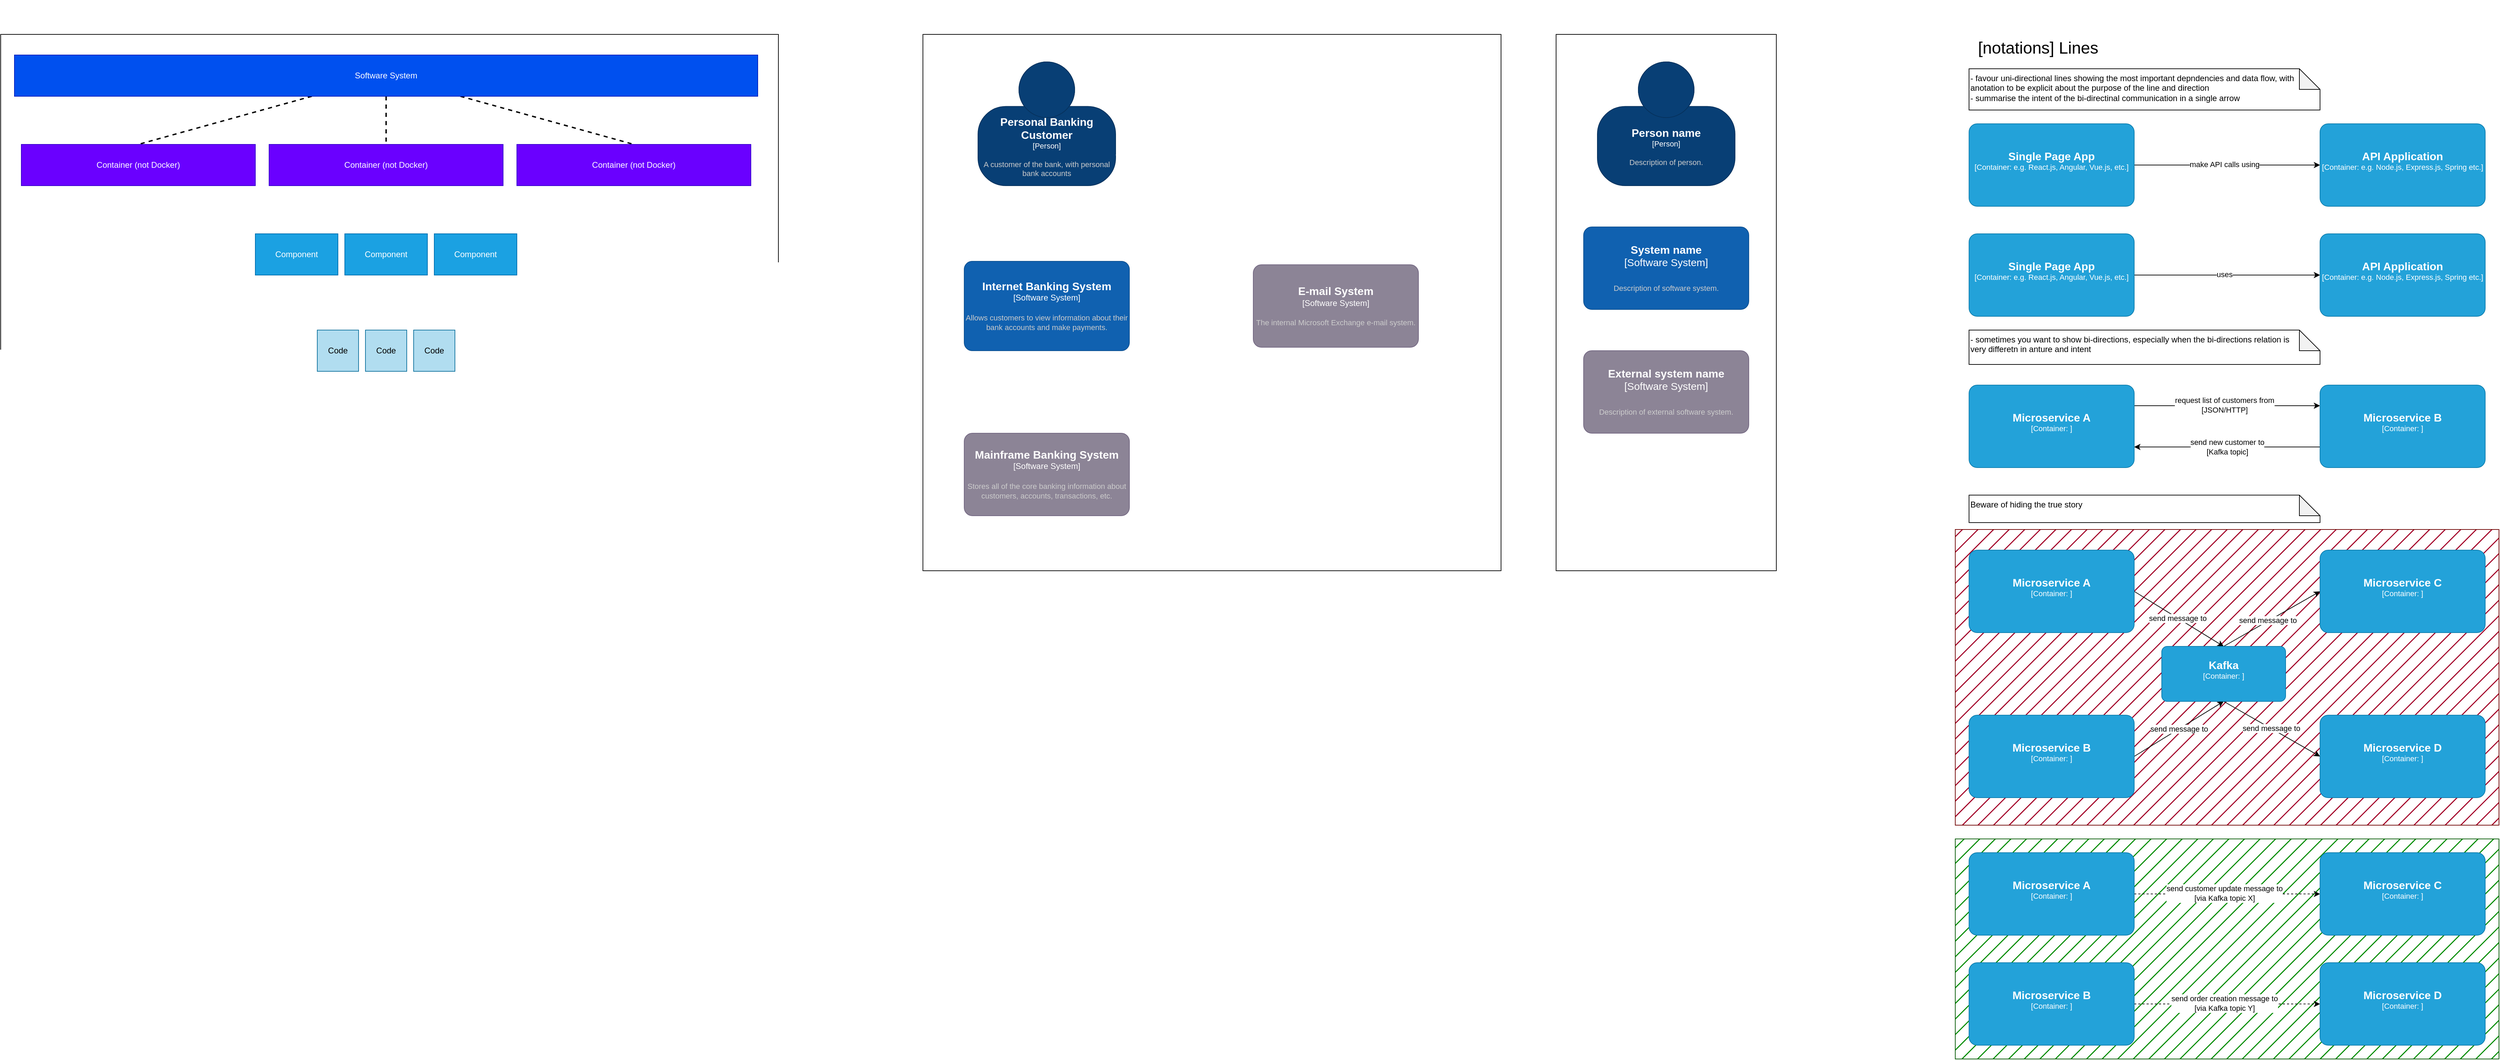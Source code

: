 <mxfile>
    <diagram id="w_MZPafQV1lOhArdWrMO" name="Page-1">
        <mxGraphModel dx="3709" dy="1473" grid="1" gridSize="10" guides="1" tooltips="1" connect="1" arrows="1" fold="1" page="1" pageScale="1" pageWidth="850" pageHeight="1100" math="0" shadow="0">
            <root>
                <mxCell id="0"/>
                <mxCell id="1" parent="0"/>
                <mxCell id="92" value="" style="whiteSpace=wrap;html=1;" vertex="1" parent="1">
                    <mxGeometry x="-820" y="90" width="1130" height="610" as="geometry"/>
                </mxCell>
                <mxCell id="81" value="" style="whiteSpace=wrap;html=1;fontSize=11;fillStyle=hatch;fillColor=#a20025;fontColor=#ffffff;strokeColor=#6F0000;" parent="1" vertex="1">
                    <mxGeometry x="2020" y="810" width="790" height="430" as="geometry"/>
                </mxCell>
                <mxCell id="91" value="" style="whiteSpace=wrap;html=1;fontSize=11;fillStyle=hatch;fillColor=#008a00;fontColor=#ffffff;strokeColor=#005700;" parent="1" vertex="1">
                    <mxGeometry x="2020" y="1260" width="790" height="320" as="geometry"/>
                </mxCell>
                <mxCell id="45" value="" style="whiteSpace=wrap;html=1;rounded=0;fontSize=12;fontColor=#FFFFFF;" parent="1" vertex="1">
                    <mxGeometry x="1440" y="90" width="320" height="780" as="geometry"/>
                </mxCell>
                <mxCell id="38" value="&lt;font style=&quot;&quot;&gt;&lt;font style=&quot;font-size: 23px;&quot;&gt;[system context] Internet Banking System&lt;/font&gt;&lt;br&gt;&lt;font style=&quot;font-size: 15px;&quot;&gt;The system context diagram from the Internet Banking System&lt;/font&gt;&lt;br&gt;&lt;/font&gt;" style="whiteSpace=wrap;html=1;rounded=0;fontSize=12;fontColor=#FFFFFF;align=left;verticalAlign=bottom;" parent="1" vertex="1">
                    <mxGeometry x="520" y="90" width="840" height="780" as="geometry"/>
                </mxCell>
                <mxCell id="12" style="edgeStyle=none;html=1;entryX=0.5;entryY=0;entryDx=0;entryDy=0;endArrow=none;endFill=0;dashed=1;strokeWidth=2;" parent="1" source="2" target="4" edge="1">
                    <mxGeometry relative="1" as="geometry"/>
                </mxCell>
                <mxCell id="13" style="edgeStyle=none;html=1;endArrow=none;endFill=0;dashed=1;strokeWidth=2;" parent="1" source="2" target="3" edge="1">
                    <mxGeometry relative="1" as="geometry"/>
                </mxCell>
                <mxCell id="14" style="edgeStyle=none;html=1;entryX=0.5;entryY=0;entryDx=0;entryDy=0;endArrow=none;endFill=0;dashed=1;strokeWidth=2;" parent="1" source="2" target="5" edge="1">
                    <mxGeometry relative="1" as="geometry"/>
                </mxCell>
                <mxCell id="2" value="Software System" style="whiteSpace=wrap;html=1;fillColor=#0050ef;fontColor=#ffffff;strokeColor=#001DBC;" parent="1" vertex="1">
                    <mxGeometry x="-800" y="120" width="1080" height="60" as="geometry"/>
                </mxCell>
                <mxCell id="15" style="edgeStyle=none;html=1;entryX=0.5;entryY=0;entryDx=0;entryDy=0;fillColor=#1ba1e2;strokeColor=#FFFFFF;dashed=1;endArrow=none;endFill=0;strokeWidth=2;" parent="1" source="3" target="7" edge="1">
                    <mxGeometry relative="1" as="geometry"/>
                </mxCell>
                <mxCell id="16" style="edgeStyle=none;html=1;fillColor=#1ba1e2;strokeColor=#FFFFFF;dashed=1;endArrow=none;endFill=0;strokeWidth=2;" parent="1" source="3" target="6" edge="1">
                    <mxGeometry relative="1" as="geometry"/>
                </mxCell>
                <mxCell id="17" style="edgeStyle=none;html=1;entryX=0.5;entryY=0;entryDx=0;entryDy=0;fillColor=#1ba1e2;strokeColor=#FFFFFF;dashed=1;endArrow=none;endFill=0;strokeWidth=2;" parent="1" source="3" target="8" edge="1">
                    <mxGeometry relative="1" as="geometry"/>
                </mxCell>
                <mxCell id="3" value="Container (not Docker)" style="whiteSpace=wrap;html=1;fillColor=#6a00ff;fontColor=#ffffff;strokeColor=#3700CC;" parent="1" vertex="1">
                    <mxGeometry x="-430" y="250" width="340" height="60" as="geometry"/>
                </mxCell>
                <mxCell id="4" value="Container (not Docker)" style="whiteSpace=wrap;html=1;fillColor=#6a00ff;fontColor=#ffffff;strokeColor=#3700CC;" parent="1" vertex="1">
                    <mxGeometry x="-70" y="250" width="340" height="60" as="geometry"/>
                </mxCell>
                <mxCell id="5" value="Container (not Docker)" style="whiteSpace=wrap;html=1;fillColor=#6a00ff;fontColor=#ffffff;strokeColor=#3700CC;" parent="1" vertex="1">
                    <mxGeometry x="-790" y="250" width="340" height="60" as="geometry"/>
                </mxCell>
                <mxCell id="18" style="edgeStyle=none;html=1;entryX=0.5;entryY=0;entryDx=0;entryDy=0;fillColor=#1ba1e2;strokeColor=#FFFFFF;dashed=1;endArrow=none;endFill=0;strokeWidth=2;" parent="1" source="6" target="10" edge="1">
                    <mxGeometry relative="1" as="geometry"/>
                </mxCell>
                <mxCell id="19" style="edgeStyle=none;html=1;fillColor=#1ba1e2;strokeColor=#FFFFFF;dashed=1;endArrow=none;endFill=0;strokeWidth=2;" parent="1" source="6" target="9" edge="1">
                    <mxGeometry relative="1" as="geometry"/>
                </mxCell>
                <mxCell id="20" style="edgeStyle=none;html=1;entryX=0.5;entryY=0;entryDx=0;entryDy=0;fillColor=#1ba1e2;strokeColor=#FFFFFF;dashed=1;endArrow=none;endFill=0;strokeWidth=2;" parent="1" source="6" target="11" edge="1">
                    <mxGeometry relative="1" as="geometry"/>
                </mxCell>
                <mxCell id="6" value="Component" style="whiteSpace=wrap;html=1;fillColor=#1ba1e2;fontColor=#ffffff;strokeColor=#006EAF;" parent="1" vertex="1">
                    <mxGeometry x="-320" y="380" width="120" height="60" as="geometry"/>
                </mxCell>
                <mxCell id="7" value="Component" style="whiteSpace=wrap;html=1;fillColor=#1ba1e2;fontColor=#ffffff;strokeColor=#006EAF;" parent="1" vertex="1">
                    <mxGeometry x="-190" y="380" width="120" height="60" as="geometry"/>
                </mxCell>
                <mxCell id="8" value="Component" style="whiteSpace=wrap;html=1;fillColor=#1ba1e2;fontColor=#ffffff;strokeColor=#006EAF;" parent="1" vertex="1">
                    <mxGeometry x="-450" y="380" width="120" height="60" as="geometry"/>
                </mxCell>
                <mxCell id="9" value="Code" style="whiteSpace=wrap;html=1;fillColor=#b1ddf0;strokeColor=#10739e;fontColor=#000000;" parent="1" vertex="1">
                    <mxGeometry x="-290" y="520" width="60" height="60" as="geometry"/>
                </mxCell>
                <mxCell id="10" value="Code" style="whiteSpace=wrap;html=1;fillColor=#b1ddf0;strokeColor=#10739e;fontColor=#000000;" parent="1" vertex="1">
                    <mxGeometry x="-220" y="520" width="60" height="60" as="geometry"/>
                </mxCell>
                <mxCell id="11" value="Code" style="whiteSpace=wrap;html=1;fillColor=#b1ddf0;strokeColor=#10739e;fontColor=#000000;" parent="1" vertex="1">
                    <mxGeometry x="-360" y="520" width="60" height="60" as="geometry"/>
                </mxCell>
                <mxCell id="21" value="A &lt;b&gt;software system&lt;/b&gt; si made up of one or more &lt;b&gt;containers&lt;/b&gt; (application and data stoers),&lt;br&gt;&amp;nbsp;each of which contains one or more &lt;b&gt;components,&lt;/b&gt; which in turn are&lt;br&gt;implemented by one or more &lt;b&gt;code&lt;/b&gt; elements (classes, objects, functions, etc.)" style="text;html=1;align=center;verticalAlign=middle;resizable=0;points=[];autosize=1;strokeColor=none;fillColor=none;fontColor=#FFFFFF;" parent="1" vertex="1">
                    <mxGeometry x="-505" y="620" width="490" height="60" as="geometry"/>
                </mxCell>
                <mxCell id="22" value="&lt;font style=&quot;font-size: 24px;&quot;&gt;1. System Context diagram&lt;/font&gt;" style="text;html=1;align=center;verticalAlign=middle;resizable=0;points=[];autosize=1;strokeColor=none;fillColor=none;fontColor=#FFFFFF;" parent="1" vertex="1">
                    <mxGeometry x="520" y="40" width="310" height="40" as="geometry"/>
                </mxCell>
                <mxCell id="26" style="edgeStyle=none;html=1;strokeColor=#FFFFFF;strokeWidth=2;fontSize=24;fontColor=#FFFFFF;endArrow=classic;endFill=1;" parent="1" source="23" target="24" edge="1">
                    <mxGeometry relative="1" as="geometry"/>
                </mxCell>
                <mxCell id="27" value="" style="edgeStyle=none;html=1;strokeColor=#FFFFFF;strokeWidth=2;fontSize=24;fontColor=#FFFFFF;endArrow=classic;endFill=1;" parent="1" source="23" target="24" edge="1">
                    <mxGeometry relative="1" as="geometry"/>
                </mxCell>
                <mxCell id="28" value="&lt;font style=&quot;font-size: 12px;&quot;&gt;Views account balances, &lt;br&gt;and makes payments using&lt;/font&gt;" style="edgeStyle=none;html=1;strokeColor=#FFFFFF;strokeWidth=2;fontSize=12;fontColor=#FFFFFF;endArrow=classic;endFill=1;align=center;" parent="1" source="23" target="24" edge="1">
                    <mxGeometry relative="1" as="geometry"/>
                </mxCell>
                <object placeholders="1" c4Name="Personal Banking Customer" c4Type="Person" c4Description="A customer of the bank, with personal bank accounts" label="&lt;font style=&quot;font-size: 16px&quot;&gt;&lt;b&gt;%c4Name%&lt;/b&gt;&lt;/font&gt;&lt;div&gt;[%c4Type%]&lt;/div&gt;&lt;br&gt;&lt;div&gt;&lt;font style=&quot;font-size: 11px&quot;&gt;&lt;font color=&quot;#cccccc&quot;&gt;%c4Description%&lt;/font&gt;&lt;/div&gt;" id="23">
                    <mxCell style="html=1;fontSize=11;dashed=0;whiteSpace=wrap;fillColor=#083F75;strokeColor=#06315C;fontColor=#ffffff;shape=mxgraph.c4.person2;align=center;metaEdit=1;points=[[0.5,0,0],[1,0.5,0],[1,0.75,0],[0.75,1,0],[0.5,1,0],[0.25,1,0],[0,0.75,0],[0,0.5,0]];resizable=0;" parent="1" vertex="1">
                        <mxGeometry x="600" y="130" width="200" height="180" as="geometry"/>
                    </mxCell>
                </object>
                <mxCell id="31" style="edgeStyle=none;html=1;strokeColor=#FFFFFF;strokeWidth=2;fontSize=12;fontColor=#FFFFFF;endArrow=classic;endFill=1;dashed=1;" parent="1" source="24" target="30" edge="1">
                    <mxGeometry relative="1" as="geometry"/>
                </mxCell>
                <mxCell id="32" value="Sends e-mail using" style="edgeLabel;html=1;align=center;verticalAlign=middle;resizable=0;points=[];fontSize=12;fontColor=#FFFFFF;" parent="31" vertex="1" connectable="0">
                    <mxGeometry x="-0.052" y="-1" relative="1" as="geometry">
                        <mxPoint as="offset"/>
                    </mxGeometry>
                </mxCell>
                <mxCell id="36" style="edgeStyle=none;html=1;dashed=1;strokeColor=#FFFFFF;strokeWidth=2;fontSize=12;fontColor=#FFFFFF;endArrow=classic;endFill=1;" parent="1" source="24" target="35" edge="1">
                    <mxGeometry relative="1" as="geometry"/>
                </mxCell>
                <mxCell id="37" value="Gets account information from,&lt;br&gt;and makes payments using" style="edgeLabel;html=1;align=center;verticalAlign=middle;resizable=0;points=[];fontSize=12;fontColor=#FFFFFF;" parent="36" vertex="1" connectable="0">
                    <mxGeometry x="-0.106" y="-1" relative="1" as="geometry">
                        <mxPoint as="offset"/>
                    </mxGeometry>
                </mxCell>
                <object c4Name="Internet Banking System" c4Type="Software System" c4Description="Allows customers to view information about their bank accounts and make payments." label="&lt;font style=&quot;font-size: 16px&quot;&gt;&lt;b&gt;%c4Name%&lt;/b&gt;&lt;/font&gt;&lt;div&gt;[%c4Type%]&lt;/div&gt;&lt;br&gt;&lt;div&gt;&lt;font style=&quot;font-size: 11px&quot;&gt;&lt;font color=&quot;#cccccc&quot;&gt;%c4Description%&lt;/font&gt;&lt;/font&gt;&lt;/div&gt;" placeholders="1" id="24">
                    <mxCell style="rounded=1;whiteSpace=wrap;html=1;labelBackgroundColor=none;fillColor=#1061B0;fontColor=#ffffff;align=center;arcSize=9;strokeColor=#0D5091;metaEdit=1;resizable=1;points=[[0.25,0,0],[0.5,0,0],[0.75,0,0],[1,0.25,0],[1,0.5,0],[1,0.75,0],[0.75,1,0],[0.5,1,0],[0.25,1,0],[0,0.75,0],[0,0.5,0],[0,0.25,0]];fontSize=12;movable=1;rotatable=1;deletable=1;editable=1;connectable=1;verticalAlign=middle;" parent="1" vertex="1">
                        <mxGeometry x="580" y="420" width="240" height="130" as="geometry"/>
                    </mxCell>
                </object>
                <mxCell id="33" style="edgeStyle=none;html=1;entryX=1;entryY=0.75;entryDx=0;entryDy=0;entryPerimeter=0;dashed=1;strokeColor=#FFFFFF;strokeWidth=2;fontSize=12;fontColor=#FFFFFF;endArrow=classic;endFill=1;" parent="1" source="30" target="23" edge="1">
                    <mxGeometry relative="1" as="geometry"/>
                </mxCell>
                <mxCell id="34" value="Sends e-mails to" style="edgeLabel;html=1;align=center;verticalAlign=middle;resizable=0;points=[];fontSize=12;fontColor=#FFFFFF;" parent="33" vertex="1" connectable="0">
                    <mxGeometry x="-0.05" relative="1" as="geometry">
                        <mxPoint as="offset"/>
                    </mxGeometry>
                </mxCell>
                <object placeholders="1" c4Name="E-mail System" c4Type="Software System" c4Description="The internal Microsoft Exchange e-mail system." label="&lt;font style=&quot;font-size: 16px&quot;&gt;&lt;b&gt;%c4Name%&lt;/b&gt;&lt;/font&gt;&lt;div&gt;[%c4Type%]&lt;/div&gt;&lt;br&gt;&lt;div&gt;&lt;font style=&quot;font-size: 11px&quot;&gt;&lt;font color=&quot;#cccccc&quot;&gt;%c4Description%&lt;/font&gt;&lt;/div&gt;" id="30">
                    <mxCell style="rounded=1;whiteSpace=wrap;html=1;labelBackgroundColor=none;fillColor=#8C8496;fontColor=#ffffff;align=center;arcSize=10;strokeColor=#736782;metaEdit=1;resizable=0;points=[[0.25,0,0],[0.5,0,0],[0.75,0,0],[1,0.25,0],[1,0.5,0],[1,0.75,0],[0.75,1,0],[0.5,1,0],[0.25,1,0],[0,0.75,0],[0,0.5,0],[0,0.25,0]];fontSize=12;" parent="1" vertex="1">
                        <mxGeometry x="1000" y="425" width="240" height="120" as="geometry"/>
                    </mxCell>
                </object>
                <object placeholders="1" c4Name="Mainframe Banking System" c4Type="Software System" c4Description="Stores all of the core banking information about customers, accounts, transactions, etc." label="&lt;font style=&quot;font-size: 16px&quot;&gt;&lt;b&gt;%c4Name%&lt;/b&gt;&lt;/font&gt;&lt;div&gt;[%c4Type%]&lt;/div&gt;&lt;br&gt;&lt;div&gt;&lt;font style=&quot;font-size: 11px&quot;&gt;&lt;font color=&quot;#cccccc&quot;&gt;%c4Description%&lt;/font&gt;&lt;/div&gt;" id="35">
                    <mxCell style="rounded=1;whiteSpace=wrap;html=1;labelBackgroundColor=none;fillColor=#8C8496;fontColor=#ffffff;align=center;arcSize=10;strokeColor=#736782;metaEdit=1;resizable=0;points=[[0.25,0,0],[0.5,0,0],[0.75,0,0],[1,0.25,0],[1,0.5,0],[1,0.75,0],[0.75,1,0],[0.5,1,0],[0.25,1,0],[0,0.75,0],[0,0.5,0],[0,0.25,0]];fontSize=12;" parent="1" vertex="1">
                        <mxGeometry x="580" y="670" width="240" height="120" as="geometry"/>
                    </mxCell>
                </object>
                <object placeholders="1" c4Name="Person name" c4Type="Person" c4Description="Description of person." label="&lt;font style=&quot;font-size: 16px&quot;&gt;&lt;b&gt;%c4Name%&lt;/b&gt;&lt;/font&gt;&lt;div&gt;[%c4Type%]&lt;/div&gt;&lt;br&gt;&lt;div&gt;&lt;font style=&quot;font-size: 11px&quot;&gt;&lt;font color=&quot;#cccccc&quot;&gt;%c4Description%&lt;/font&gt;&lt;/div&gt;" id="39">
                    <mxCell style="html=1;fontSize=11;dashed=0;whiteSpace=wrap;fillColor=#083F75;strokeColor=#06315C;fontColor=#ffffff;shape=mxgraph.c4.person2;align=center;metaEdit=1;points=[[0.5,0,0],[1,0.5,0],[1,0.75,0],[0.75,1,0],[0.5,1,0],[0.25,1,0],[0,0.75,0],[0,0.5,0]];resizable=0;rounded=0;" parent="1" vertex="1">
                        <mxGeometry x="1500" y="130" width="200" height="180" as="geometry"/>
                    </mxCell>
                </object>
                <object placeholders="1" c4Name="System name" c4Type="Software System" c4Description="Description of software system." label="&lt;font style=&quot;font-size: 16px&quot;&gt;&lt;b&gt;%c4Name%&lt;/b&gt;&lt;/font&gt;&lt;div&gt;[%c4Type%]&lt;/div&gt;&lt;br&gt;&lt;div&gt;&lt;font style=&quot;font-size: 11px&quot;&gt;&lt;font color=&quot;#cccccc&quot;&gt;%c4Description%&lt;/font&gt;&lt;/div&gt;" id="40">
                    <mxCell style="rounded=1;whiteSpace=wrap;html=1;labelBackgroundColor=none;fillColor=#1061B0;fontColor=#ffffff;align=center;arcSize=10;strokeColor=#0D5091;metaEdit=1;resizable=0;points=[[0.25,0,0],[0.5,0,0],[0.75,0,0],[1,0.25,0],[1,0.5,0],[1,0.75,0],[0.75,1,0],[0.5,1,0],[0.25,1,0],[0,0.75,0],[0,0.5,0],[0,0.25,0]];fontSize=15;" parent="1" vertex="1">
                        <mxGeometry x="1480" y="370" width="240" height="120" as="geometry"/>
                    </mxCell>
                </object>
                <object placeholders="1" c4Name="External system name" c4Type="Software System" c4Description="Description of external software system." label="&lt;font style=&quot;font-size: 16px&quot;&gt;&lt;b&gt;%c4Name%&lt;/b&gt;&lt;/font&gt;&lt;div&gt;[%c4Type%]&lt;/div&gt;&lt;br&gt;&lt;div&gt;&lt;font style=&quot;font-size: 11px&quot;&gt;&lt;font color=&quot;#cccccc&quot;&gt;%c4Description%&lt;/font&gt;&lt;/div&gt;" id="41">
                    <mxCell style="rounded=1;whiteSpace=wrap;html=1;labelBackgroundColor=none;fillColor=#8C8496;fontColor=#ffffff;align=center;arcSize=10;strokeColor=#736782;metaEdit=1;resizable=0;points=[[0.25,0,0],[0.5,0,0],[0.75,0,0],[1,0.25,0],[1,0.5,0],[1,0.75,0],[0.75,1,0],[0.5,1,0],[0.25,1,0],[0,0.75,0],[0,0.5,0],[0,0.25,0]];fontSize=15;" parent="1" vertex="1">
                        <mxGeometry x="1480" y="550" width="240" height="120" as="geometry"/>
                    </mxCell>
                </object>
                <object placeholders="1" c4Type="Relationship" c4Description="e.g. Visits pages" label="&lt;div style=&quot;text-align: left; font-size: 12px;&quot;&gt;&lt;div style=&quot;text-align: center; font-size: 12px;&quot;&gt;&lt;b style=&quot;font-size: 12px;&quot;&gt;%c4Description%&lt;/b&gt;&lt;/div&gt;&lt;/div&gt;" id="43">
                    <mxCell style="endArrow=blockThin;html=1;fontSize=12;fontColor=#FFFFFF;strokeWidth=2;endFill=1;strokeColor=#FFFFFF;elbow=vertical;metaEdit=1;endSize=14;startSize=14;jumpStyle=arc;jumpSize=16;rounded=0;edgeStyle=orthogonalEdgeStyle;dashed=1;" parent="1" edge="1">
                        <mxGeometry width="240" relative="1" as="geometry">
                            <mxPoint x="1490" y="729.38" as="sourcePoint"/>
                            <mxPoint x="1730" y="729.38" as="targetPoint"/>
                        </mxGeometry>
                    </mxCell>
                </object>
                <mxCell id="51" style="edgeStyle=none;html=1;" parent="1" source="48" target="49" edge="1">
                    <mxGeometry relative="1" as="geometry"/>
                </mxCell>
                <mxCell id="52" value="make API calls using" style="edgeLabel;html=1;align=center;verticalAlign=middle;resizable=0;points=[];" parent="51" vertex="1" connectable="0">
                    <mxGeometry x="-0.03" y="1" relative="1" as="geometry">
                        <mxPoint as="offset"/>
                    </mxGeometry>
                </mxCell>
                <object placeholders="1" c4Name="Single Page App" c4Type="Container" c4Technology="e.g. React.js, Angular, Vue.js, etc." c4Description="" label="&lt;font style=&quot;font-size: 16px&quot;&gt;&lt;b&gt;%c4Name%&lt;/b&gt;&lt;/font&gt;&lt;div&gt;[%c4Type%: %c4Technology%]&lt;/div&gt;&lt;br&gt;&lt;div&gt;&lt;font style=&quot;font-size: 11px&quot;&gt;&lt;font color=&quot;#E6E6E6&quot;&gt;%c4Description%&lt;/font&gt;&lt;/div&gt;" id="48">
                    <mxCell style="rounded=1;whiteSpace=wrap;html=1;fontSize=11;labelBackgroundColor=none;fillColor=#23A2D9;fontColor=#ffffff;align=center;arcSize=10;strokeColor=#0E7DAD;metaEdit=1;resizable=0;points=[[0.25,0,0],[0.5,0,0],[0.75,0,0],[1,0.25,0],[1,0.5,0],[1,0.75,0],[0.75,1,0],[0.5,1,0],[0.25,1,0],[0,0.75,0],[0,0.5,0],[0,0.25,0]];" parent="1" vertex="1">
                        <mxGeometry x="2040" y="220" width="240" height="120" as="geometry"/>
                    </mxCell>
                </object>
                <object placeholders="1" c4Name="API Application" c4Type="Container" c4Technology="e.g. Node.js, Express.js, Spring etc." c4Description="" label="&lt;font style=&quot;font-size: 16px&quot;&gt;&lt;b&gt;%c4Name%&lt;/b&gt;&lt;/font&gt;&lt;div&gt;[%c4Type%: %c4Technology%]&lt;/div&gt;&lt;br&gt;&lt;div&gt;&lt;font style=&quot;font-size: 11px&quot;&gt;&lt;font color=&quot;#E6E6E6&quot;&gt;%c4Description%&lt;/font&gt;&lt;/div&gt;" id="49">
                    <mxCell style="rounded=1;whiteSpace=wrap;html=1;fontSize=11;labelBackgroundColor=none;fillColor=#23A2D9;fontColor=#ffffff;align=center;arcSize=10;strokeColor=#0E7DAD;metaEdit=1;resizable=0;points=[[0.25,0,0],[0.5,0,0],[0.75,0,0],[1,0.25,0],[1,0.5,0],[1,0.75,0],[0.75,1,0],[0.5,1,0],[0.25,1,0],[0,0.75,0],[0,0.5,0],[0,0.25,0]];" parent="1" vertex="1">
                        <mxGeometry x="2550" y="220" width="240" height="120" as="geometry"/>
                    </mxCell>
                </object>
                <mxCell id="50" value="[notations] Lines" style="text;html=1;align=center;verticalAlign=middle;resizable=0;points=[];autosize=1;strokeColor=none;fillColor=none;fontSize=24;" parent="1" vertex="1">
                    <mxGeometry x="2040" y="90" width="200" height="40" as="geometry"/>
                </mxCell>
                <mxCell id="54" value="- favour uni-directional lines showing the most important depndencies and data flow, with anotation to be explicit about the purpose of the line and direction&lt;br&gt;- summarise the intent of the bi-directinal communication in a single arrow" style="shape=note;whiteSpace=wrap;html=1;backgroundOutline=1;darkOpacity=0.05;align=left;verticalAlign=top;" parent="1" vertex="1">
                    <mxGeometry x="2040" y="140" width="510" height="60" as="geometry"/>
                </mxCell>
                <mxCell id="55" style="edgeStyle=none;html=1;" parent="1" source="57" target="58" edge="1">
                    <mxGeometry relative="1" as="geometry"/>
                </mxCell>
                <mxCell id="56" value="uses" style="edgeLabel;html=1;align=center;verticalAlign=middle;resizable=0;points=[];" parent="55" vertex="1" connectable="0">
                    <mxGeometry x="-0.03" y="1" relative="1" as="geometry">
                        <mxPoint as="offset"/>
                    </mxGeometry>
                </mxCell>
                <object placeholders="1" c4Name="Single Page App" c4Type="Container" c4Technology="e.g. React.js, Angular, Vue.js, etc." c4Description="" label="&lt;font style=&quot;font-size: 16px&quot;&gt;&lt;b&gt;%c4Name%&lt;/b&gt;&lt;/font&gt;&lt;div&gt;[%c4Type%: %c4Technology%]&lt;/div&gt;&lt;br&gt;&lt;div&gt;&lt;font style=&quot;font-size: 11px&quot;&gt;&lt;font color=&quot;#E6E6E6&quot;&gt;%c4Description%&lt;/font&gt;&lt;/div&gt;" id="57">
                    <mxCell style="rounded=1;whiteSpace=wrap;html=1;fontSize=11;labelBackgroundColor=none;fillColor=#23A2D9;fontColor=#ffffff;align=center;arcSize=10;strokeColor=#0E7DAD;metaEdit=1;resizable=0;points=[[0.25,0,0],[0.5,0,0],[0.75,0,0],[1,0.25,0],[1,0.5,0],[1,0.75,0],[0.75,1,0],[0.5,1,0],[0.25,1,0],[0,0.75,0],[0,0.5,0],[0,0.25,0]];" parent="1" vertex="1">
                        <mxGeometry x="2040" y="380" width="240" height="120" as="geometry"/>
                    </mxCell>
                </object>
                <object placeholders="1" c4Name="API Application" c4Type="Container" c4Technology="e.g. Node.js, Express.js, Spring etc." c4Description="" label="&lt;font style=&quot;font-size: 16px&quot;&gt;&lt;b&gt;%c4Name%&lt;/b&gt;&lt;/font&gt;&lt;div&gt;[%c4Type%: %c4Technology%]&lt;/div&gt;&lt;br&gt;&lt;div&gt;&lt;font style=&quot;font-size: 11px&quot;&gt;&lt;font color=&quot;#E6E6E6&quot;&gt;%c4Description%&lt;/font&gt;&lt;/div&gt;" id="58">
                    <mxCell style="rounded=1;whiteSpace=wrap;html=1;fontSize=11;labelBackgroundColor=none;fillColor=#23A2D9;fontColor=#ffffff;align=center;arcSize=10;strokeColor=#0E7DAD;metaEdit=1;resizable=0;points=[[0.25,0,0],[0.5,0,0],[0.75,0,0],[1,0.25,0],[1,0.5,0],[1,0.75,0],[0.75,1,0],[0.5,1,0],[0.25,1,0],[0,0.75,0],[0,0.5,0],[0,0.25,0]];" parent="1" vertex="1">
                        <mxGeometry x="2550" y="380" width="240" height="120" as="geometry"/>
                    </mxCell>
                </object>
                <mxCell id="59" value="- sometimes you want to show bi-directions, especially when the bi-directions relation is &lt;br&gt;very differetn in anture and intent" style="shape=note;whiteSpace=wrap;html=1;backgroundOutline=1;darkOpacity=0.05;align=left;verticalAlign=top;" parent="1" vertex="1">
                    <mxGeometry x="2040" y="520" width="510" height="50" as="geometry"/>
                </mxCell>
                <mxCell id="60" style="edgeStyle=none;html=1;exitX=1;exitY=0.25;exitDx=0;exitDy=0;exitPerimeter=0;entryX=0;entryY=0.25;entryDx=0;entryDy=0;entryPerimeter=0;" parent="1" source="62" target="63" edge="1">
                    <mxGeometry relative="1" as="geometry"/>
                </mxCell>
                <mxCell id="61" value="request list of customers from&lt;br&gt;[JSON/HTTP]" style="edgeLabel;html=1;align=center;verticalAlign=middle;resizable=0;points=[];" parent="60" vertex="1" connectable="0">
                    <mxGeometry x="-0.03" y="1" relative="1" as="geometry">
                        <mxPoint as="offset"/>
                    </mxGeometry>
                </mxCell>
                <object placeholders="1" c4Name="Microservice A" c4Type="Container" c4Technology="" c4Description="" label="&lt;font style=&quot;font-size: 16px&quot;&gt;&lt;b&gt;%c4Name%&lt;/b&gt;&lt;/font&gt;&lt;div&gt;[%c4Type%: %c4Technology%]&lt;/div&gt;&lt;br&gt;&lt;div&gt;&lt;font style=&quot;font-size: 11px&quot;&gt;&lt;font color=&quot;#E6E6E6&quot;&gt;%c4Description%&lt;/font&gt;&lt;/div&gt;" id="62">
                    <mxCell style="rounded=1;whiteSpace=wrap;html=1;fontSize=11;labelBackgroundColor=none;fillColor=#23A2D9;fontColor=#ffffff;align=center;arcSize=10;strokeColor=#0E7DAD;metaEdit=1;resizable=0;points=[[0.25,0,0],[0.5,0,0],[0.75,0,0],[1,0.25,0],[1,0.5,0],[1,0.75,0],[0.75,1,0],[0.5,1,0],[0.25,1,0],[0,0.75,0],[0,0.5,0],[0,0.25,0]];" parent="1" vertex="1">
                        <mxGeometry x="2040" y="600" width="240" height="120" as="geometry"/>
                    </mxCell>
                </object>
                <mxCell id="64" value="&lt;font style=&quot;font-size: 11px;&quot;&gt;send new customer to&lt;br&gt;[Kafka topic]&lt;/font&gt;" style="edgeStyle=none;html=1;entryX=1;entryY=0.75;entryDx=0;entryDy=0;entryPerimeter=0;fontSize=11;exitX=0;exitY=0.75;exitDx=0;exitDy=0;exitPerimeter=0;" parent="1" source="63" target="62" edge="1">
                    <mxGeometry x="0.003" relative="1" as="geometry">
                        <mxPoint as="offset"/>
                    </mxGeometry>
                </mxCell>
                <object placeholders="1" c4Name="Microservice B" c4Type="Container" c4Technology="" c4Description="" label="&lt;font style=&quot;font-size: 16px&quot;&gt;&lt;b&gt;%c4Name%&lt;/b&gt;&lt;/font&gt;&lt;div&gt;[%c4Type%: %c4Technology%]&lt;/div&gt;&lt;br&gt;&lt;div&gt;&lt;font style=&quot;font-size: 11px&quot;&gt;&lt;font color=&quot;#E6E6E6&quot;&gt;%c4Description%&lt;/font&gt;&lt;/div&gt;" id="63">
                    <mxCell style="rounded=1;whiteSpace=wrap;html=1;fontSize=11;labelBackgroundColor=none;fillColor=#23A2D9;fontColor=#ffffff;align=center;arcSize=10;strokeColor=#0E7DAD;metaEdit=1;resizable=0;points=[[0.25,0,0],[0.5,0,0],[0.75,0,0],[1,0.25,0],[1,0.5,0],[1,0.75,0],[0.75,1,0],[0.5,1,0],[0.25,1,0],[0,0.75,0],[0,0.5,0],[0,0.25,0]];" parent="1" vertex="1">
                        <mxGeometry x="2550" y="600" width="240" height="120" as="geometry"/>
                    </mxCell>
                </object>
                <mxCell id="65" value="Beware of hiding the true story" style="shape=note;whiteSpace=wrap;html=1;backgroundOutline=1;darkOpacity=0.05;align=left;verticalAlign=top;" parent="1" vertex="1">
                    <mxGeometry x="2040" y="760" width="510" height="40" as="geometry"/>
                </mxCell>
                <mxCell id="74" style="edgeStyle=none;html=1;entryX=0.5;entryY=0;entryDx=0;entryDy=0;entryPerimeter=0;fontSize=11;exitX=1;exitY=0.5;exitDx=0;exitDy=0;exitPerimeter=0;" parent="1" source="68" target="73" edge="1">
                    <mxGeometry relative="1" as="geometry"/>
                </mxCell>
                <mxCell id="78" value="send message to" style="edgeLabel;html=1;align=center;verticalAlign=middle;resizable=0;points=[];fontSize=11;" parent="74" vertex="1" connectable="0">
                    <mxGeometry x="-0.046" y="1" relative="1" as="geometry">
                        <mxPoint y="1" as="offset"/>
                    </mxGeometry>
                </mxCell>
                <object placeholders="1" c4Name="Microservice A" c4Type="Container" c4Technology="" c4Description="" label="&lt;font style=&quot;font-size: 16px&quot;&gt;&lt;b&gt;%c4Name%&lt;/b&gt;&lt;/font&gt;&lt;div&gt;[%c4Type%: %c4Technology%]&lt;/div&gt;&lt;br&gt;&lt;div&gt;&lt;font style=&quot;font-size: 11px&quot;&gt;&lt;font color=&quot;#E6E6E6&quot;&gt;%c4Description%&lt;/font&gt;&lt;/div&gt;" id="68">
                    <mxCell style="rounded=1;whiteSpace=wrap;html=1;fontSize=11;labelBackgroundColor=none;fillColor=#23A2D9;fontColor=#ffffff;align=center;arcSize=10;strokeColor=#0E7DAD;metaEdit=1;resizable=0;points=[[0.25,0,0],[0.5,0,0],[0.75,0,0],[1,0.25,0],[1,0.5,0],[1,0.75,0],[0.75,1,0],[0.5,1,0],[0.25,1,0],[0,0.75,0],[0,0.5,0],[0,0.25,0]];" parent="1" vertex="1">
                        <mxGeometry x="2040" y="840" width="240" height="120" as="geometry"/>
                    </mxCell>
                </object>
                <mxCell id="75" value="send message to" style="edgeStyle=none;html=1;entryX=0.5;entryY=1;entryDx=0;entryDy=0;entryPerimeter=0;fontSize=11;exitX=1;exitY=0.5;exitDx=0;exitDy=0;exitPerimeter=0;" parent="1" source="70" target="73" edge="1">
                    <mxGeometry relative="1" as="geometry"/>
                </mxCell>
                <object placeholders="1" c4Name="Microservice B" c4Type="Container" c4Technology="" c4Description="" label="&lt;font style=&quot;font-size: 16px&quot;&gt;&lt;b&gt;%c4Name%&lt;/b&gt;&lt;/font&gt;&lt;div&gt;[%c4Type%: %c4Technology%]&lt;/div&gt;&lt;br&gt;&lt;div&gt;&lt;font style=&quot;font-size: 11px&quot;&gt;&lt;font color=&quot;#E6E6E6&quot;&gt;%c4Description%&lt;/font&gt;&lt;/div&gt;" id="70">
                    <mxCell style="rounded=1;whiteSpace=wrap;html=1;fontSize=11;labelBackgroundColor=none;fillColor=#23A2D9;fontColor=#ffffff;align=center;arcSize=10;strokeColor=#0E7DAD;metaEdit=1;resizable=0;points=[[0.25,0,0],[0.5,0,0],[0.75,0,0],[1,0.25,0],[1,0.5,0],[1,0.75,0],[0.75,1,0],[0.5,1,0],[0.25,1,0],[0,0.75,0],[0,0.5,0],[0,0.25,0]];" parent="1" vertex="1">
                        <mxGeometry x="2040" y="1080" width="240" height="120" as="geometry"/>
                    </mxCell>
                </object>
                <object placeholders="1" c4Name="Microservice C" c4Type="Container" c4Technology="" c4Description="" label="&lt;font style=&quot;font-size: 16px&quot;&gt;&lt;b&gt;%c4Name%&lt;/b&gt;&lt;/font&gt;&lt;div&gt;[%c4Type%: %c4Technology%]&lt;/div&gt;&lt;br&gt;&lt;div&gt;&lt;font style=&quot;font-size: 11px&quot;&gt;&lt;font color=&quot;#E6E6E6&quot;&gt;%c4Description%&lt;/font&gt;&lt;/div&gt;" id="71">
                    <mxCell style="rounded=1;whiteSpace=wrap;html=1;fontSize=11;labelBackgroundColor=none;fillColor=#23A2D9;fontColor=#ffffff;align=center;arcSize=10;strokeColor=#0E7DAD;metaEdit=1;resizable=0;points=[[0.25,0,0],[0.5,0,0],[0.75,0,0],[1,0.25,0],[1,0.5,0],[1,0.75,0],[0.75,1,0],[0.5,1,0],[0.25,1,0],[0,0.75,0],[0,0.5,0],[0,0.25,0]];" parent="1" vertex="1">
                        <mxGeometry x="2550" y="840" width="240" height="120" as="geometry"/>
                    </mxCell>
                </object>
                <object placeholders="1" c4Name="Microservice D" c4Type="Container" c4Technology="" c4Description="" label="&lt;font style=&quot;font-size: 16px&quot;&gt;&lt;b&gt;%c4Name%&lt;/b&gt;&lt;/font&gt;&lt;div&gt;[%c4Type%: %c4Technology%]&lt;/div&gt;&lt;br&gt;&lt;div&gt;&lt;font style=&quot;font-size: 11px&quot;&gt;&lt;font color=&quot;#E6E6E6&quot;&gt;%c4Description%&lt;/font&gt;&lt;/div&gt;" id="72">
                    <mxCell style="rounded=1;whiteSpace=wrap;html=1;fontSize=11;labelBackgroundColor=none;fillColor=#23A2D9;fontColor=#ffffff;align=center;arcSize=10;strokeColor=#0E7DAD;metaEdit=1;resizable=0;points=[[0.25,0,0],[0.5,0,0],[0.75,0,0],[1,0.25,0],[1,0.5,0],[1,0.75,0],[0.75,1,0],[0.5,1,0],[0.25,1,0],[0,0.75,0],[0,0.5,0],[0,0.25,0]];" parent="1" vertex="1">
                        <mxGeometry x="2550" y="1080" width="240" height="120" as="geometry"/>
                    </mxCell>
                </object>
                <mxCell id="76" style="edgeStyle=none;html=1;entryX=0;entryY=0.5;entryDx=0;entryDy=0;entryPerimeter=0;fontSize=11;exitX=0.5;exitY=0;exitDx=0;exitDy=0;exitPerimeter=0;" parent="1" source="73" target="71" edge="1">
                    <mxGeometry relative="1" as="geometry"/>
                </mxCell>
                <mxCell id="79" value="send message to" style="edgeLabel;html=1;align=center;verticalAlign=middle;resizable=0;points=[];fontSize=11;" parent="76" vertex="1" connectable="0">
                    <mxGeometry x="-0.079" y="1" relative="1" as="geometry">
                        <mxPoint as="offset"/>
                    </mxGeometry>
                </mxCell>
                <mxCell id="77" style="edgeStyle=none;html=1;entryX=0;entryY=0.5;entryDx=0;entryDy=0;entryPerimeter=0;fontSize=11;exitX=0.5;exitY=1;exitDx=0;exitDy=0;exitPerimeter=0;" parent="1" source="73" target="72" edge="1">
                    <mxGeometry relative="1" as="geometry"/>
                </mxCell>
                <mxCell id="80" value="send message to" style="edgeLabel;html=1;align=center;verticalAlign=middle;resizable=0;points=[];fontSize=11;" parent="77" vertex="1" connectable="0">
                    <mxGeometry x="-0.018" relative="1" as="geometry">
                        <mxPoint as="offset"/>
                    </mxGeometry>
                </mxCell>
                <object placeholders="1" c4Name="Kafka" c4Type="Container" c4Technology="" c4Description="" label="&lt;font style=&quot;font-size: 16px&quot;&gt;&lt;b&gt;%c4Name%&lt;/b&gt;&lt;/font&gt;&lt;div&gt;[%c4Type%: %c4Technology%]&lt;/div&gt;&lt;br&gt;&lt;div&gt;&lt;font style=&quot;font-size: 11px&quot;&gt;&lt;font color=&quot;#E6E6E6&quot;&gt;%c4Description%&lt;/font&gt;&lt;/div&gt;" id="73">
                    <mxCell style="rounded=1;whiteSpace=wrap;html=1;fontSize=11;labelBackgroundColor=none;fillColor=#23A2D9;fontColor=#ffffff;align=center;arcSize=10;strokeColor=#0E7DAD;metaEdit=1;resizable=1;points=[[0.25,0,0],[0.5,0,0],[0.75,0,0],[1,0.25,0],[1,0.5,0],[1,0.75,0],[0.75,1,0],[0.5,1,0],[0.25,1,0],[0,0.75,0],[0,0.5,0],[0,0.25,0]];" parent="1" vertex="1">
                        <mxGeometry x="2320" y="980" width="180" height="80" as="geometry"/>
                    </mxCell>
                </object>
                <mxCell id="82" style="edgeStyle=none;html=1;exitX=1;exitY=0.5;exitDx=0;exitDy=0;exitPerimeter=0;entryX=0;entryY=0.5;entryDx=0;entryDy=0;entryPerimeter=0;dashed=1;" parent="1" source="84" target="86" edge="1">
                    <mxGeometry relative="1" as="geometry"/>
                </mxCell>
                <mxCell id="83" value="send customer update message to&lt;br&gt;[via Kafka topic X]" style="edgeLabel;html=1;align=center;verticalAlign=middle;resizable=0;points=[];" parent="82" vertex="1" connectable="0">
                    <mxGeometry x="-0.03" y="1" relative="1" as="geometry">
                        <mxPoint as="offset"/>
                    </mxGeometry>
                </mxCell>
                <object placeholders="1" c4Name="Microservice A" c4Type="Container" c4Technology="" c4Description="" label="&lt;font style=&quot;font-size: 16px&quot;&gt;&lt;b&gt;%c4Name%&lt;/b&gt;&lt;/font&gt;&lt;div&gt;[%c4Type%: %c4Technology%]&lt;/div&gt;&lt;br&gt;&lt;div&gt;&lt;font style=&quot;font-size: 11px&quot;&gt;&lt;font color=&quot;#E6E6E6&quot;&gt;%c4Description%&lt;/font&gt;&lt;/div&gt;" id="84">
                    <mxCell style="rounded=1;whiteSpace=wrap;html=1;fontSize=11;labelBackgroundColor=none;fillColor=#23A2D9;fontColor=#ffffff;align=center;arcSize=10;strokeColor=#0E7DAD;metaEdit=1;resizable=0;points=[[0.25,0,0],[0.5,0,0],[0.75,0,0],[1,0.25,0],[1,0.5,0],[1,0.75,0],[0.75,1,0],[0.5,1,0],[0.25,1,0],[0,0.75,0],[0,0.5,0],[0,0.25,0]];" parent="1" vertex="1">
                        <mxGeometry x="2040" y="1280" width="240" height="120" as="geometry"/>
                    </mxCell>
                </object>
                <object placeholders="1" c4Name="Microservice C" c4Type="Container" c4Technology="" c4Description="" label="&lt;font style=&quot;font-size: 16px&quot;&gt;&lt;b&gt;%c4Name%&lt;/b&gt;&lt;/font&gt;&lt;div&gt;[%c4Type%: %c4Technology%]&lt;/div&gt;&lt;br&gt;&lt;div&gt;&lt;font style=&quot;font-size: 11px&quot;&gt;&lt;font color=&quot;#E6E6E6&quot;&gt;%c4Description%&lt;/font&gt;&lt;/div&gt;" id="86">
                    <mxCell style="rounded=1;whiteSpace=wrap;html=1;fontSize=11;labelBackgroundColor=none;fillColor=#23A2D9;fontColor=#ffffff;align=center;arcSize=10;strokeColor=#0E7DAD;metaEdit=1;resizable=0;points=[[0.25,0,0],[0.5,0,0],[0.75,0,0],[1,0.25,0],[1,0.5,0],[1,0.75,0],[0.75,1,0],[0.5,1,0],[0.25,1,0],[0,0.75,0],[0,0.5,0],[0,0.25,0]];" parent="1" vertex="1">
                        <mxGeometry x="2550" y="1280" width="240" height="120" as="geometry"/>
                    </mxCell>
                </object>
                <mxCell id="87" style="edgeStyle=none;html=1;exitX=1;exitY=0.5;exitDx=0;exitDy=0;exitPerimeter=0;entryX=0;entryY=0.5;entryDx=0;entryDy=0;entryPerimeter=0;dashed=1;" parent="1" source="89" target="90" edge="1">
                    <mxGeometry relative="1" as="geometry"/>
                </mxCell>
                <mxCell id="88" value="send order creation message to&lt;br&gt;[via Kafka topic Y]" style="edgeLabel;html=1;align=center;verticalAlign=middle;resizable=0;points=[];" parent="87" vertex="1" connectable="0">
                    <mxGeometry x="-0.03" y="1" relative="1" as="geometry">
                        <mxPoint as="offset"/>
                    </mxGeometry>
                </mxCell>
                <object placeholders="1" c4Name="Microservice B" c4Type="Container" c4Technology="" c4Description="" label="&lt;font style=&quot;font-size: 16px&quot;&gt;&lt;b&gt;%c4Name%&lt;/b&gt;&lt;/font&gt;&lt;div&gt;[%c4Type%: %c4Technology%]&lt;/div&gt;&lt;br&gt;&lt;div&gt;&lt;font style=&quot;font-size: 11px&quot;&gt;&lt;font color=&quot;#E6E6E6&quot;&gt;%c4Description%&lt;/font&gt;&lt;/div&gt;" id="89">
                    <mxCell style="rounded=1;whiteSpace=wrap;html=1;fontSize=11;labelBackgroundColor=none;fillColor=#23A2D9;fontColor=#ffffff;align=center;arcSize=10;strokeColor=#0E7DAD;metaEdit=1;resizable=0;points=[[0.25,0,0],[0.5,0,0],[0.75,0,0],[1,0.25,0],[1,0.5,0],[1,0.75,0],[0.75,1,0],[0.5,1,0],[0.25,1,0],[0,0.75,0],[0,0.5,0],[0,0.25,0]];" parent="1" vertex="1">
                        <mxGeometry x="2040" y="1440" width="240" height="120" as="geometry"/>
                    </mxCell>
                </object>
                <object placeholders="1" c4Name="Microservice D" c4Type="Container" c4Technology="" c4Description="" label="&lt;font style=&quot;font-size: 16px&quot;&gt;&lt;b&gt;%c4Name%&lt;/b&gt;&lt;/font&gt;&lt;div&gt;[%c4Type%: %c4Technology%]&lt;/div&gt;&lt;br&gt;&lt;div&gt;&lt;font style=&quot;font-size: 11px&quot;&gt;&lt;font color=&quot;#E6E6E6&quot;&gt;%c4Description%&lt;/font&gt;&lt;/div&gt;" id="90">
                    <mxCell style="rounded=1;whiteSpace=wrap;html=1;fontSize=11;labelBackgroundColor=none;fillColor=#23A2D9;fontColor=#ffffff;align=center;arcSize=10;strokeColor=#0E7DAD;metaEdit=1;resizable=0;points=[[0.25,0,0],[0.5,0,0],[0.75,0,0],[1,0.25,0],[1,0.5,0],[1,0.75,0],[0.75,1,0],[0.5,1,0],[0.25,1,0],[0,0.75,0],[0,0.5,0],[0,0.25,0]];" parent="1" vertex="1">
                        <mxGeometry x="2550" y="1440" width="240" height="120" as="geometry"/>
                    </mxCell>
                </object>
            </root>
        </mxGraphModel>
    </diagram>
</mxfile>